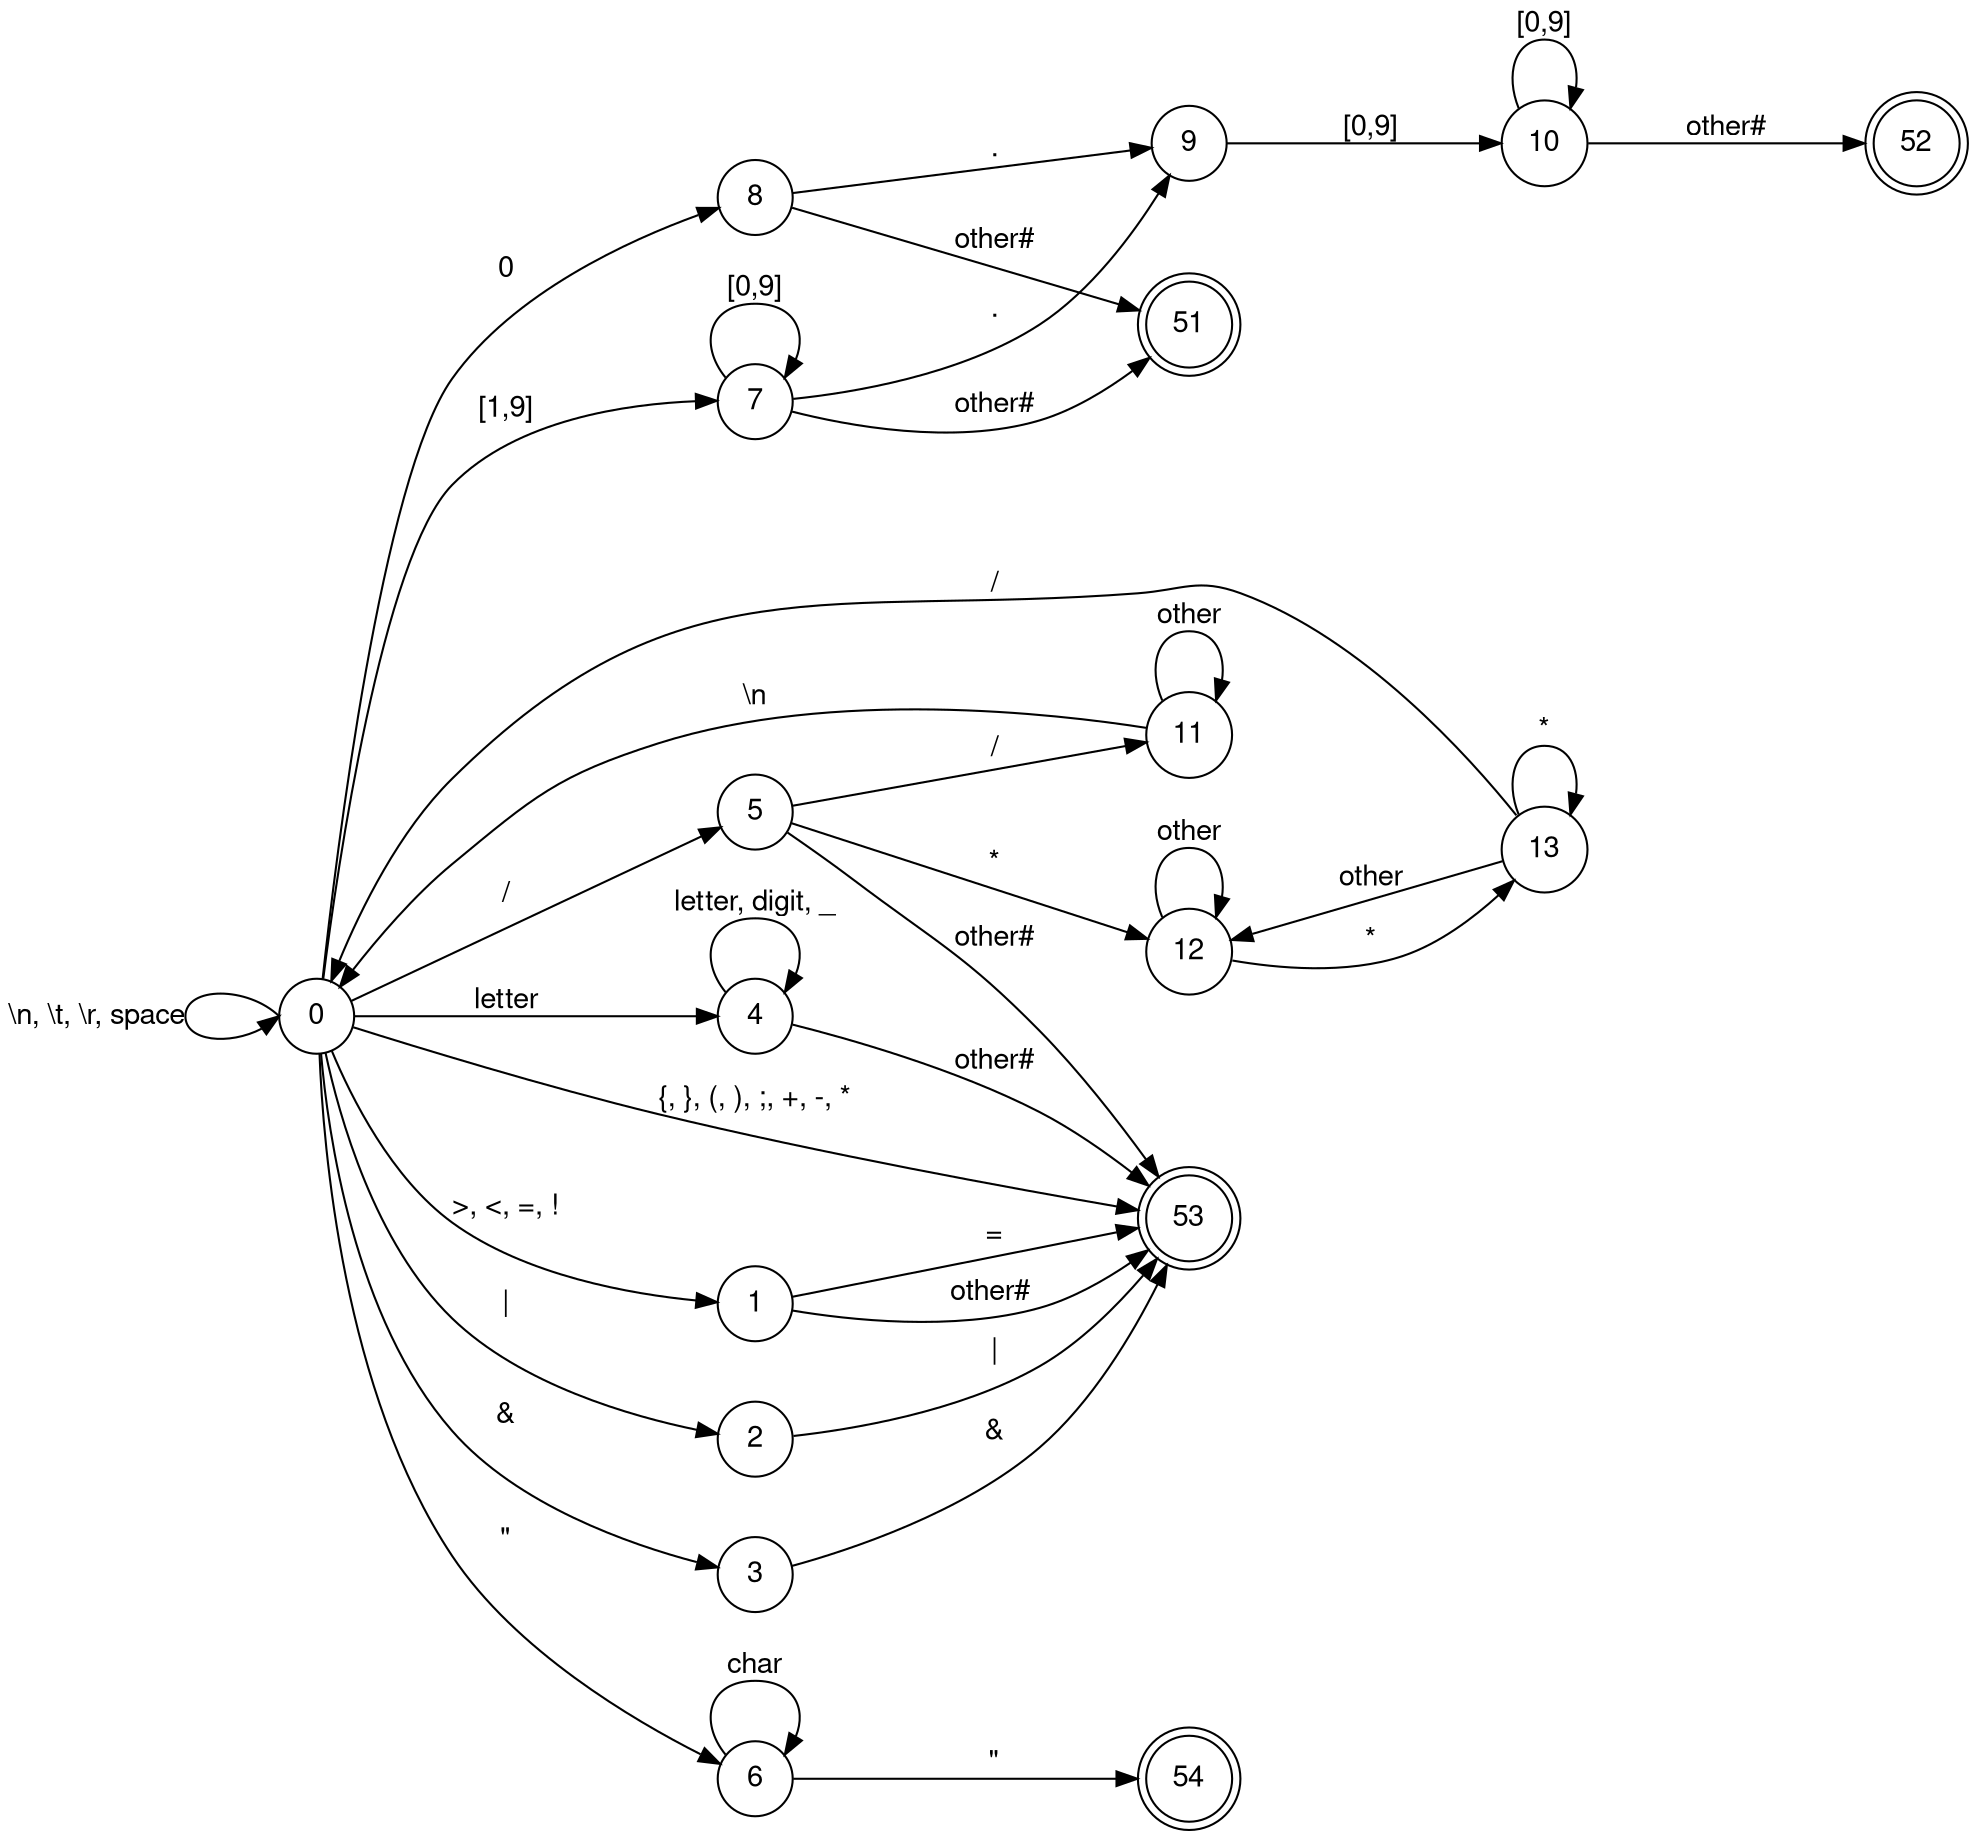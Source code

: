 /*
* Caio Vinicius Pereira Silveira
* Leonardo Gonçalves Grossi
* Mariana Gurgel Ferreira
*
* Compiler for a simple programming language
*
* September 2023
*/

// dot -Tpng DFA/lexical_DFA.dot -o DFA/lexical_DFA.png
digraph lexical_DFA {
	fontname="Helvetica,Arial,sans-serif"
	node [fontname="Helvetica,Arial,sans-serif"]
	edge [fontname="Helvetica,Arial,sans-serif"]
	ranksep = 1.3;
	nodesep = 0.4;
	rankdir=LR;
	node [shape = doublecircle, /*width=1*/]; 51, 52, 53, 54;
	node [shape = circle, /*width=1*/]
	0:w -> 0:w [label = "\\n, \\t, \\r, space"];
	// Comments transitions
	0 -> 5 [label = "/"];
	5 -> 53 [label = "other#"];
	5 -> 11 [label = "/"];
	5 -> 12 [label = "*"];
	11 -> 0 [label = "\\n"];
	11 -> 11 [label = "other"];
	12 -> 13 [label = "*"];
	12 -> 12 [label = "other"];
	13 -> 13 [label = "*"];
	13 -> 0 [label = "/"];
	13 -> 12 [label = "other"];

	0 -> 53 [label = "{, }, (, ), ;, +, -, *"];
	0 -> 1 [label = ">, <, =, !"];
	1 -> 53 [label = "="];
	1 -> 53 [label = "other# "];

	0 -> 2 [label = "|"];
	2 -> 53 [label = "|"];
	0 -> 3 [label = "&"];
	3 -> 53 [label = "&"];

	// Identifier / reserved word
	0 -> 4 [label = "letter"];
	4 -> 4 [label = "letter, digit, _"];
	4 -> 53 [label = "other#"];

	// Literal
	0 -> 6 [label = "\""]
	6 -> 6 [label = "char"];
	6 -> 54 [label = "\""];

	// Numeric constants
	0 -> 7 [label = "[1,9]"];
	7 -> 7 [label = "[0,9]"];
	7 -> 9 [label = "."];
	7 -> 51 [label = "other#"];
	9 -> 10 [label = "[0,9]"];
	10 -> 10 [label = "[0,9]"];
	10 -> 52 [label = "other#"];

	0 -> 8 [label = "0"];
	8 -> 51 [label = "other#"];
	8 -> 9 [label = "."];
}
